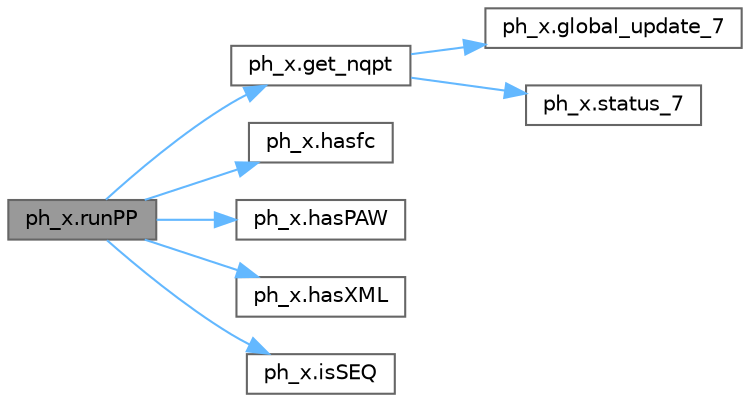 digraph "ph_x.runPP"
{
 // LATEX_PDF_SIZE
  bgcolor="transparent";
  edge [fontname=Helvetica,fontsize=10,labelfontname=Helvetica,labelfontsize=10];
  node [fontname=Helvetica,fontsize=10,shape=box,height=0.2,width=0.4];
  rankdir="LR";
  Node1 [label="ph_x.runPP",height=0.2,width=0.4,color="gray40", fillcolor="grey60", style="filled", fontcolor="black",tooltip=" "];
  Node1 -> Node2 [color="steelblue1",style="solid"];
  Node2 [label="ph_x.get_nqpt",height=0.2,width=0.4,color="grey40", fillcolor="white", style="filled",URL="$df/d6e/namespaceph__x.html#adedf692e6e7888150b457d3b32d67625",tooltip=" "];
  Node2 -> Node3 [color="steelblue1",style="solid"];
  Node3 [label="ph_x.global_update_7",height=0.2,width=0.4,color="grey40", fillcolor="white", style="filled",URL="$df/d6e/namespaceph__x.html#a7094d25e9bfa85dd2e457f4a9887d57a",tooltip="STARTED POST PROCESSING OF PH SIMULATION RESULTS."];
  Node2 -> Node4 [color="steelblue1",style="solid"];
  Node4 [label="ph_x.status_7",height=0.2,width=0.4,color="grey40", fillcolor="white", style="filled",URL="$df/d6e/namespaceph__x.html#a552b96fd5128a5c9bb30dd0d3d22b7b5",tooltip="('STARTED POST PROCESSING OF PH SIMULATION RESULTS')"];
  Node1 -> Node5 [color="steelblue1",style="solid"];
  Node5 [label="ph_x.hasfc",height=0.2,width=0.4,color="grey40", fillcolor="white", style="filled",URL="$df/d6e/namespaceph__x.html#ae9f3ae40c2b54a401e515bb12f976fdb",tooltip=" "];
  Node1 -> Node6 [color="steelblue1",style="solid"];
  Node6 [label="ph_x.hasPAW",height=0.2,width=0.4,color="grey40", fillcolor="white", style="filled",URL="$df/d6e/namespaceph__x.html#a44b7ebeec7b1229e59b2cb2fddb7344d",tooltip=" "];
  Node1 -> Node7 [color="steelblue1",style="solid"];
  Node7 [label="ph_x.hasXML",height=0.2,width=0.4,color="grey40", fillcolor="white", style="filled",URL="$df/d6e/namespaceph__x.html#a87ca56961f31665a8659b8a1b63ca3a0",tooltip=" "];
  Node1 -> Node8 [color="steelblue1",style="solid"];
  Node8 [label="ph_x.isSEQ",height=0.2,width=0.4,color="grey40", fillcolor="white", style="filled",URL="$df/d6e/namespaceph__x.html#ae5b296630807ddb1534885e6bbb009f6",tooltip=" "];
}
